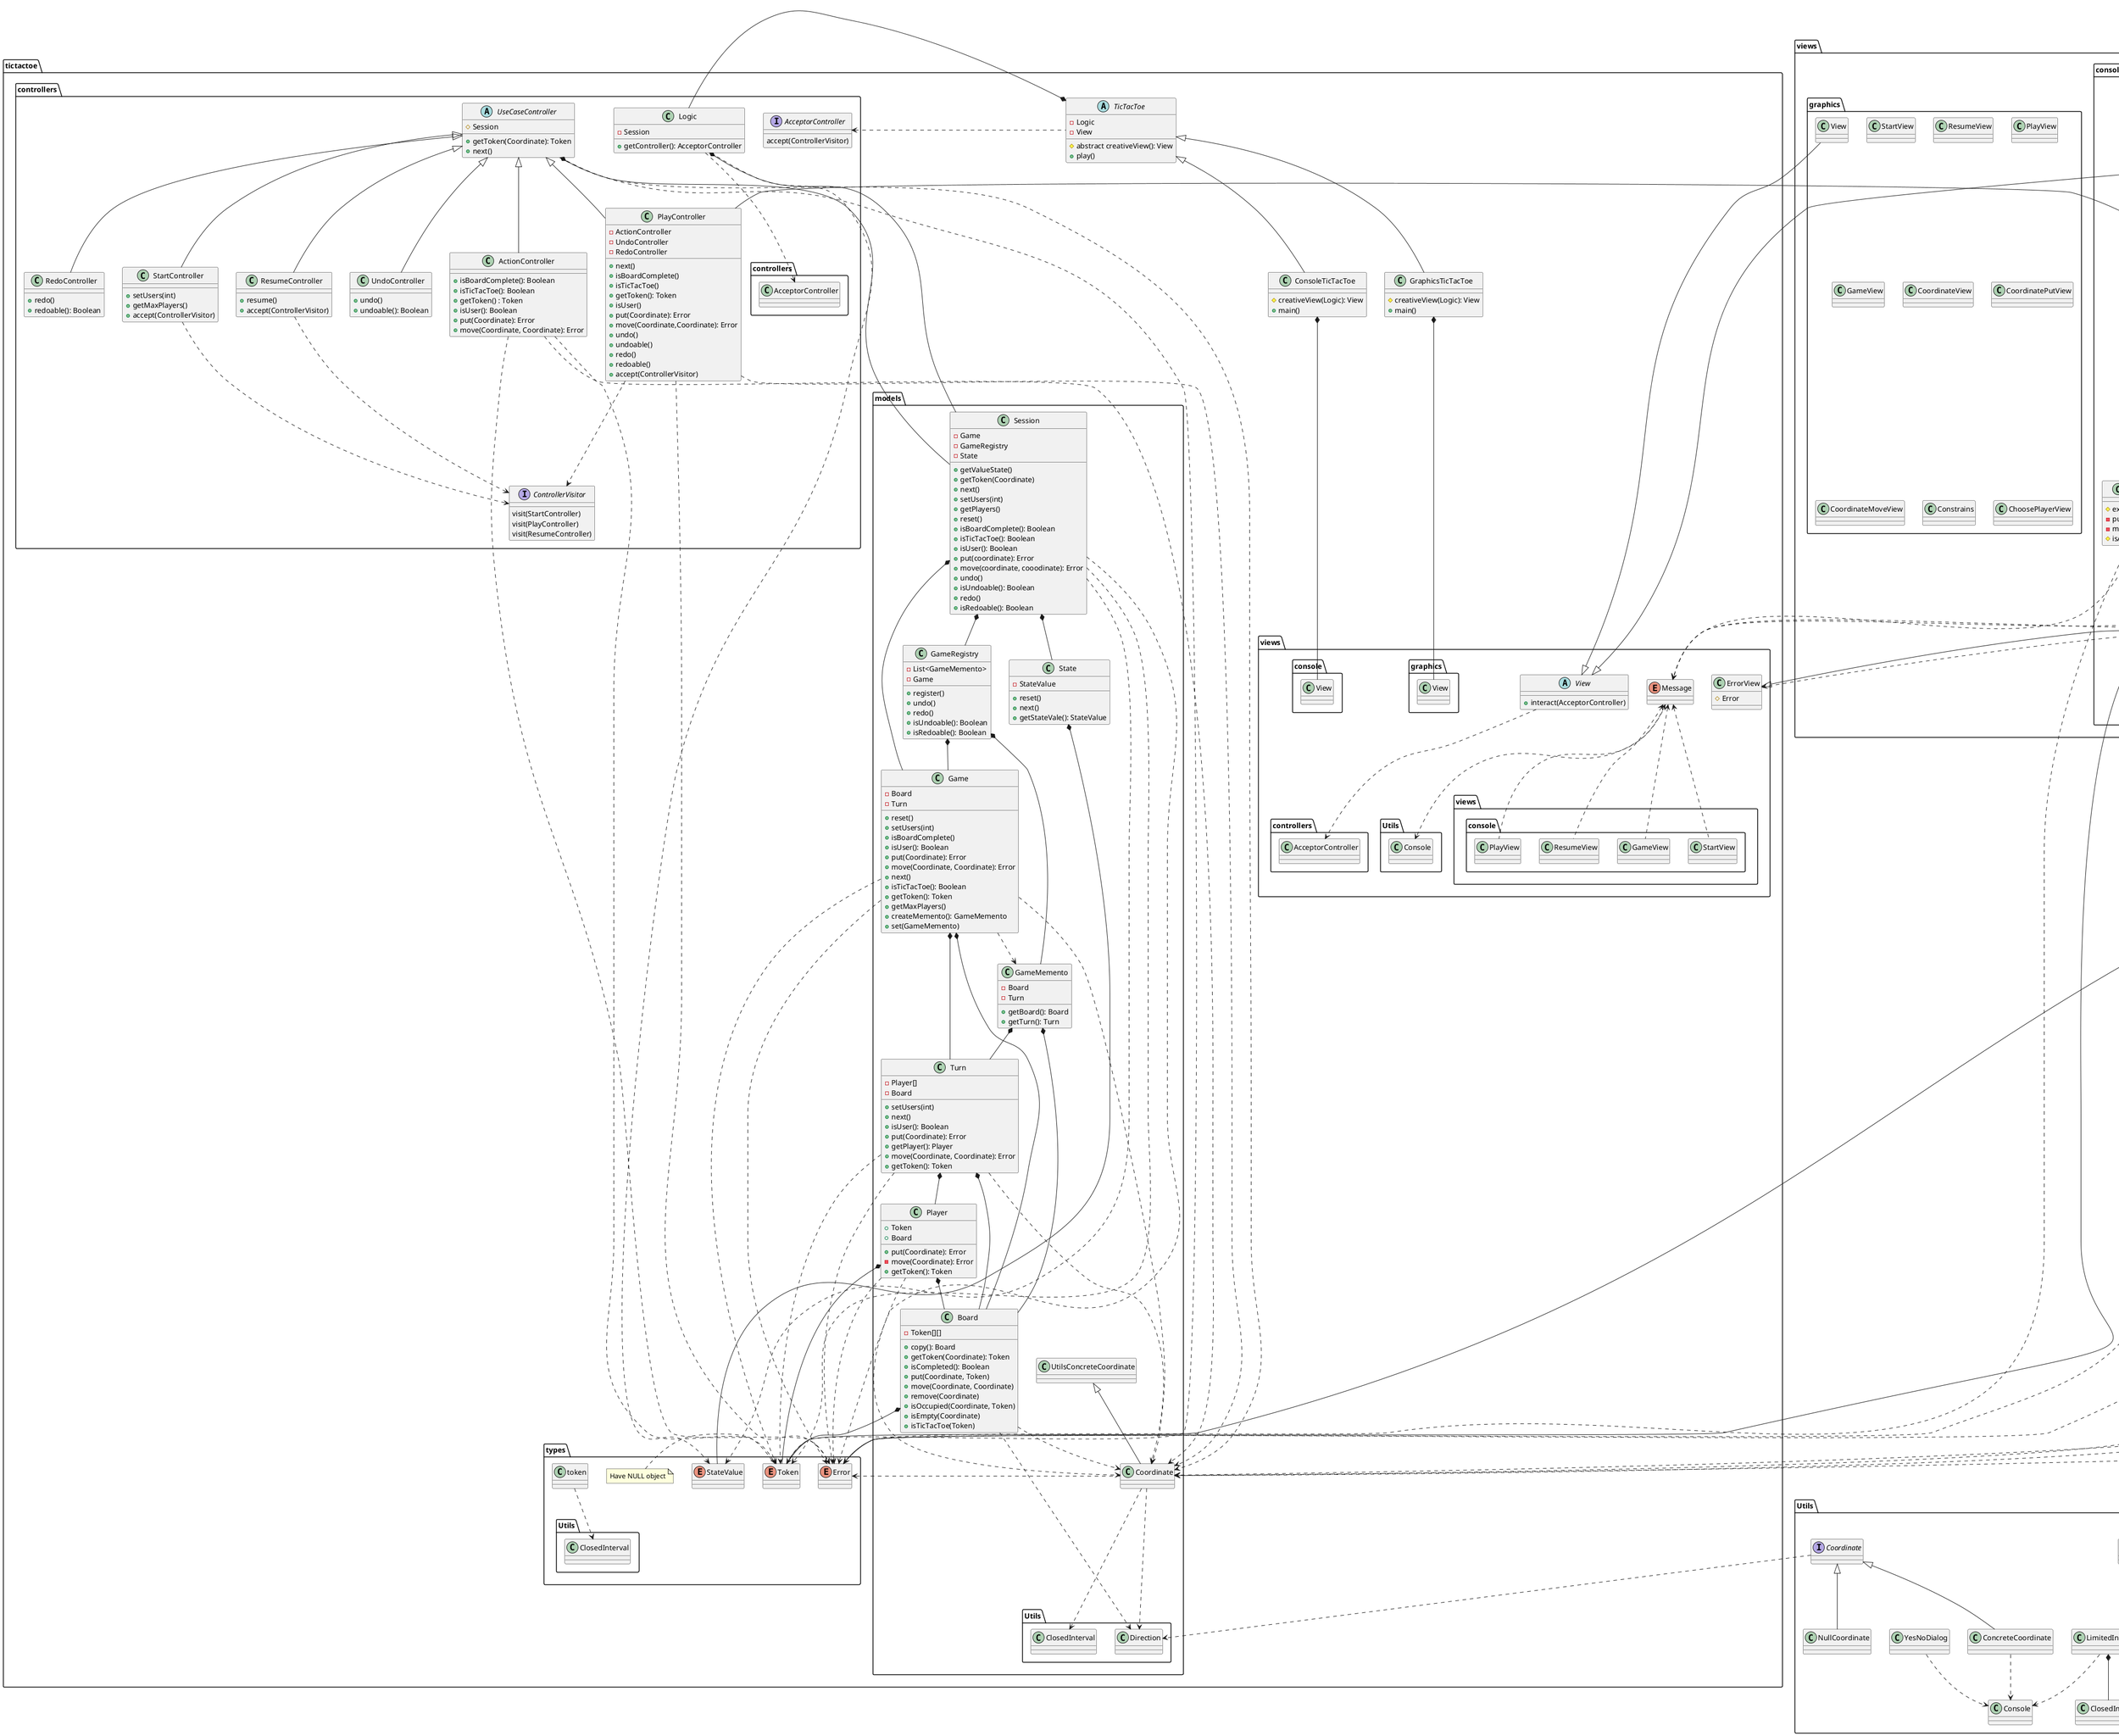 @startuml DomainModel
' Split into 4 pages
page 2x2
skinparam pageMargin 10
skinparam pageExternalColor gray
skinparam pageBorderColor black

namespace tictactoe {

    abstract Class TicTacToe{
        - Logic
        - View
        # abstract creativeView(): View
        + play()
    }
    TicTacToe *-left- controllers.Logic
    TicTacToe .left.> controllers.AcceptorController

    Class ConsoleTicTacToe extends TicTacToe{
        # creativeView(Logic): View
        + main()
    }
    ConsoleTicTacToe *-- views.console.View

    Class GraphicsTicTacToe extends TicTacToe{
        # creativeView(Logic): View
        + main()
    }
    GraphicsTicTacToe *--- views.graphics.View
}

namespace tictactoe.models{
    Class Board{
        - Token[][]
        + copy(): Board
        + getToken(Coordinate): Token
        + isCompleted(): Boolean
        + put(Coordinate, Token)
        + move(Coordinate, Coordinate)
        + remove(Coordinate)
        + isOccupied(Coordinate, Token)
        + isEmpty(Coordinate)
        + isTicTacToe(Token)
    }
    Board *-- tictactoe.types.Token
    Board ..> Coordinate
    Board ...> Utils.Direction

    Class Coordinate extends UtilsConcreteCoordinate
    Coordinate ...> Utils.Direction
    Coordinate ...> Utils.ClosedInterval
    Coordinate ..> tictactoe.types.Error

    Class Game{
        - Board
        - Turn
        + reset()
        + setUsers(int)
        + isBoardComplete()
        + isUser(): Boolean
        + put(Coordinate): Error
        + move(Coordinate, Coordinate): Error
        + next()
        + isTicTacToe(): Boolean
        + getToken(): Token
        + getMaxPlayers()
        + createMemento(): GameMemento
        + set(GameMemento)
    }
    Game *-- Board
    Game *-- Turn
    Game ..> tictactoe.types.Error
    Game ..> Coordinate
    Game ..> tictactoe.types.Token
    Game ..> GameMemento

    Class GameMemento{
        - Board
        - Turn
        + getBoard(): Board
        + getTurn(): Turn
    }
    GameMemento *-- Board
    GameMemento *-- Turn

    Class GameRegistry{
        - List<GameMemento>
        - Game
        + register()
        + undo()
        + redo()
        + isUndoable(): Boolean
        + isRedoable(): Boolean
    }
    GameRegistry *-- GameMemento
    GameRegistry *-- Game

    Class Player{
        + Token
        + Board
        + put(Coordinate): Error
        - move(Coordinate): Error
        + getToken(): Token
    }
    Player *-- tictactoe.types.Token
    Player *-- Board
    Player ..> Coordinate
    Player ..> tictactoe.types.Error

    Class Session{
        - Game
        - GameRegistry
        - State
        + getValueState()
        + getToken(Coordinate)
        + next()
        + setUsers(int)
        + getPlayers()
        + reset()
        + isBoardComplete(): Boolean
        + isTicTacToe(): Boolean
        + isUser(): Boolean
        + put(coordinate): Error
        + move(coordinate, cooodinate): Error
        + undo()
        + isUndoable(): Boolean
        + redo()
        + isRedoable(): Boolean
    }
    Session *-- Game
    Session *-- GameRegistry
    Session *-- State
    Session ..> tictactoe.types.Error
    Session ..> tictactoe.types.StateValue
    Session ..> tictactoe.types.Token

    Class State{
        - StateValue
        + reset()
        + next()
        + getStateVale(): StateValue
    }
    State *-- tictactoe.types.StateValue

    Class Turn {
        - Player[]
        - Board
        + setUsers(int)
        + next()
        + isUser(): Boolean
        + put(Coordinate): Error
        + getPlayer(): Player
        + move(Coordinate, Coordinate): Error
        + getToken(): Token
    }
    Turn *-- Board
    Turn *-- Player
    Turn ..> tictactoe.types.Token
    Turn ..> tictactoe.types.Error
    Turn ..> Coordinate

}

namespace tictactoe.views{
    abstract Class View{
        + interact(AcceptorController)
    }
    View ..> controllers.AcceptorController

    enum Message
    Message ..> Utils.Console
    Message <.. views.console.StartView
    Message <.. views.console.GameView
    Message <.. views.console.ResumeView
    Message <.. views.console.PlayView

    Class ErrorView{
        # Error
    }

}

namespace views.console{
    Class Command extends Utils.Command{
        - PlayController
    }
    Command *-- tictactoe.controllers.PlayController

    Class CoordinateView{
        - read(string): Coordinate
    }
    CoordinateView ..> tictactoe.models.Coordinate
    CoordinateView ..> tictactoe.types.Error
    CoordinateView ..> Utils.Console
    CoordinateView ..> ErrorView

    Class ErrorView extends tictactoe.views.ErrorView{
        + writeln()
    }
    ErrorView ..> Utils.Console
    ErrorView *-- tictactoe.types.Error

    Class GameView{
        - Controller
        + write()
    }
    GameView *-- controllers.UseCaseController
    GameView ..> tictactoe.models.Coordinate
    GameView ..> TokenView

    Class PlayCommand extends Command{
        # execute()
        - put(PlayController)
        - move(PlayController)
        # isActive(): Boolean
    }
    PlayCommand ..> controllers.PlayController
    PlayCommand ..> tictactoe.models.Coordinate
    PlayCommand ..> tictactoe.types.Error
    PlayCommand ..> tictactoe.views.Message

    Class PlayMenu extends Menu
    PlayMenu ..> controllers.PlayController

    Class PlayView{
        + interact(PlayController)
        + put(PlayController)
        + move(PlayController)
    }
    PlayView ..> tictactoe.types.Error
    PlayView ..> tictactoe.models.Coordinate
    PlayView ..> TokenView
    PlayView ..> ErrorView
    PlayView ..> GameView
    PlayView ..> CoordinateView
    PlayView ..> controllers.PlayController

    Class RedoCommand extends Command{
        # execute()
        # isActive(): Boolean
    }
    RedoCommand ..> controllers.PlayController
    RedoCommand ..> tictactoe.views.Message

    Class ResumeView{
        + interact(ResumeController)
    }
    ResumeView ..> UtilsYesNoDialog
    ResumeView ..> controllers.ResumeController

    Class StartView{
        + interact()
    }
    StartView ..> Utils.LimitedIntDialog
    StartView ..> GameView
    StartView ..> controllers.StartController

    Class TokenView{
        - Token
        + write()
    }
    TokenView *-- tictactoe.types.Token
    TokenView ..> Utils.Console

    Class UndoCommand extends Command{
        # execute()
        # isActive(): Boolean
    }
    UndoCommand ..> controllers.PlayController
    UndoCommand ..> tictactoe.views.Message

    Class View extends tictactoe.views.View implements controllers.ControllerVisitor{
        - StartView
        - PlayView
        - ResumeView
        + interact(AcceptorController)
        + visit(StartController)
        + visit(PlayController)
        + visit(ResumeController)
    }
    View *-- StartView
    View *-- PlayView
    View *-- ResumeView
    View ..> controllers.AcceptorController
    View ..> controllers.ControllerVisitor
    View ..> controllers.StartController
    View ..> controllers.PlayController
    View ..> controllers.ResumeController
}

namespace views.graphics{
    Class View extends tictactoe.views.View
    Class StartView
    Class ResumeView
    Class PlayView
    Class GameView
    Class CoordinateView
    Class CoordinatePutView
    Class CoordinateMoveView
    Class Constrains
    Class ChoosePlayerView
}

namespace tictactoe.controllers{
    interface AcceptorController{
        accept(ControllerVisitor)
    }
    Class ActionController extends UseCaseController{
        + isBoardComplete(): Boolean
        + isTicTacToe(): Boolean
        + getToken() : Token
        + isUser(): Boolean
        + put(Coordinate): Error
        + move(Coordinate, Coordinate): Error
    }
    ActionController ..> tictactoe.models.Coordinate
    ActionController ..> tictactoe.types.Error
    ActionController ..> tictactoe.types.Token
    
    interface ControllerVisitor{
        visit(StartController)
        visit(PlayController)
        visit(ResumeController)
    }
    Class Logic{
        - Session
        + getController(): AcceptorController
    }
    Logic *--- tictactoe.models.Session
    Logic ...> tictactoe.types.StateValue
    Logic ..> controllers.AcceptorController
    Class PlayController extends UseCaseController{
        - ActionController
        - UndoController
        - RedoController
        + next()
        + isBoardComplete()
        + isTicTacToe()
        + getToken(): Token
        + isUser()
        + put(Coordinate): Error
        + move(Coordinate,Coordinate): Error
        + undo()
        + undoable()
        + redo()
        + redoable()
        + accept(ControllerVisitor)
    }
    PlayController ...> tictactoe.models.Coordinate
    PlayController ...> tictactoe.types.Error
    PlayController ..> ControllerVisitor

    Class RedoController extends UseCaseController{
        + redo()
        + redoable(): Boolean
    }

    Class ResumeController extends UseCaseController{
        + resume()
        + accept(ControllerVisitor)
    }
    ResumeController ..> ControllerVisitor
    Class StartController extends UseCaseController{
        + setUsers(int)
        + getMaxPlayers()
        + accept(ControllerVisitor)
    }
    StartController ..> ControllerVisitor

    Class UndoController extends UseCaseController{
        + undo()
        + undoable(): Boolean
    }

    abstract Class UseCaseController{
        # Session
        + getToken(Coordinate): Token
        + next()
    }
    UseCaseController *--- tictactoe.models.Session
    UseCaseController ...> tictactoe.types.Token
    UseCaseController ...> tictactoe.models.Coordinate

}

namespace tictactoe.types{
    enum Error
    enum StateValue
    enum Token
    note left: Have NULL object
    token ..> Utils.ClosedInterval
}

namespace Utils {
    Class ClosedInterval
    Class ConcreteCoordinate extends Coordinate
    ConcreteCoordinate ..> Console
    Class Console
    interface Coordinate
    Coordinate ..> Direction
    enum Direction
    Class LimitedIntDialog
    LimitedIntDialog *-- ClosedInterval
    LimitedIntDialog ..> Console
    Class NullCoordinate extends Coordinate
    Class YesNoDialog
    YesNoDialog ..> Console
    abstract Class Command{
        - title
        # execute()
        # isActivate(): Boolean
        + getTitle(): string

    }
    abstract class Menu{
        -commandList
        + execute()
        # addCommand(Command)
    }
}
@enduml